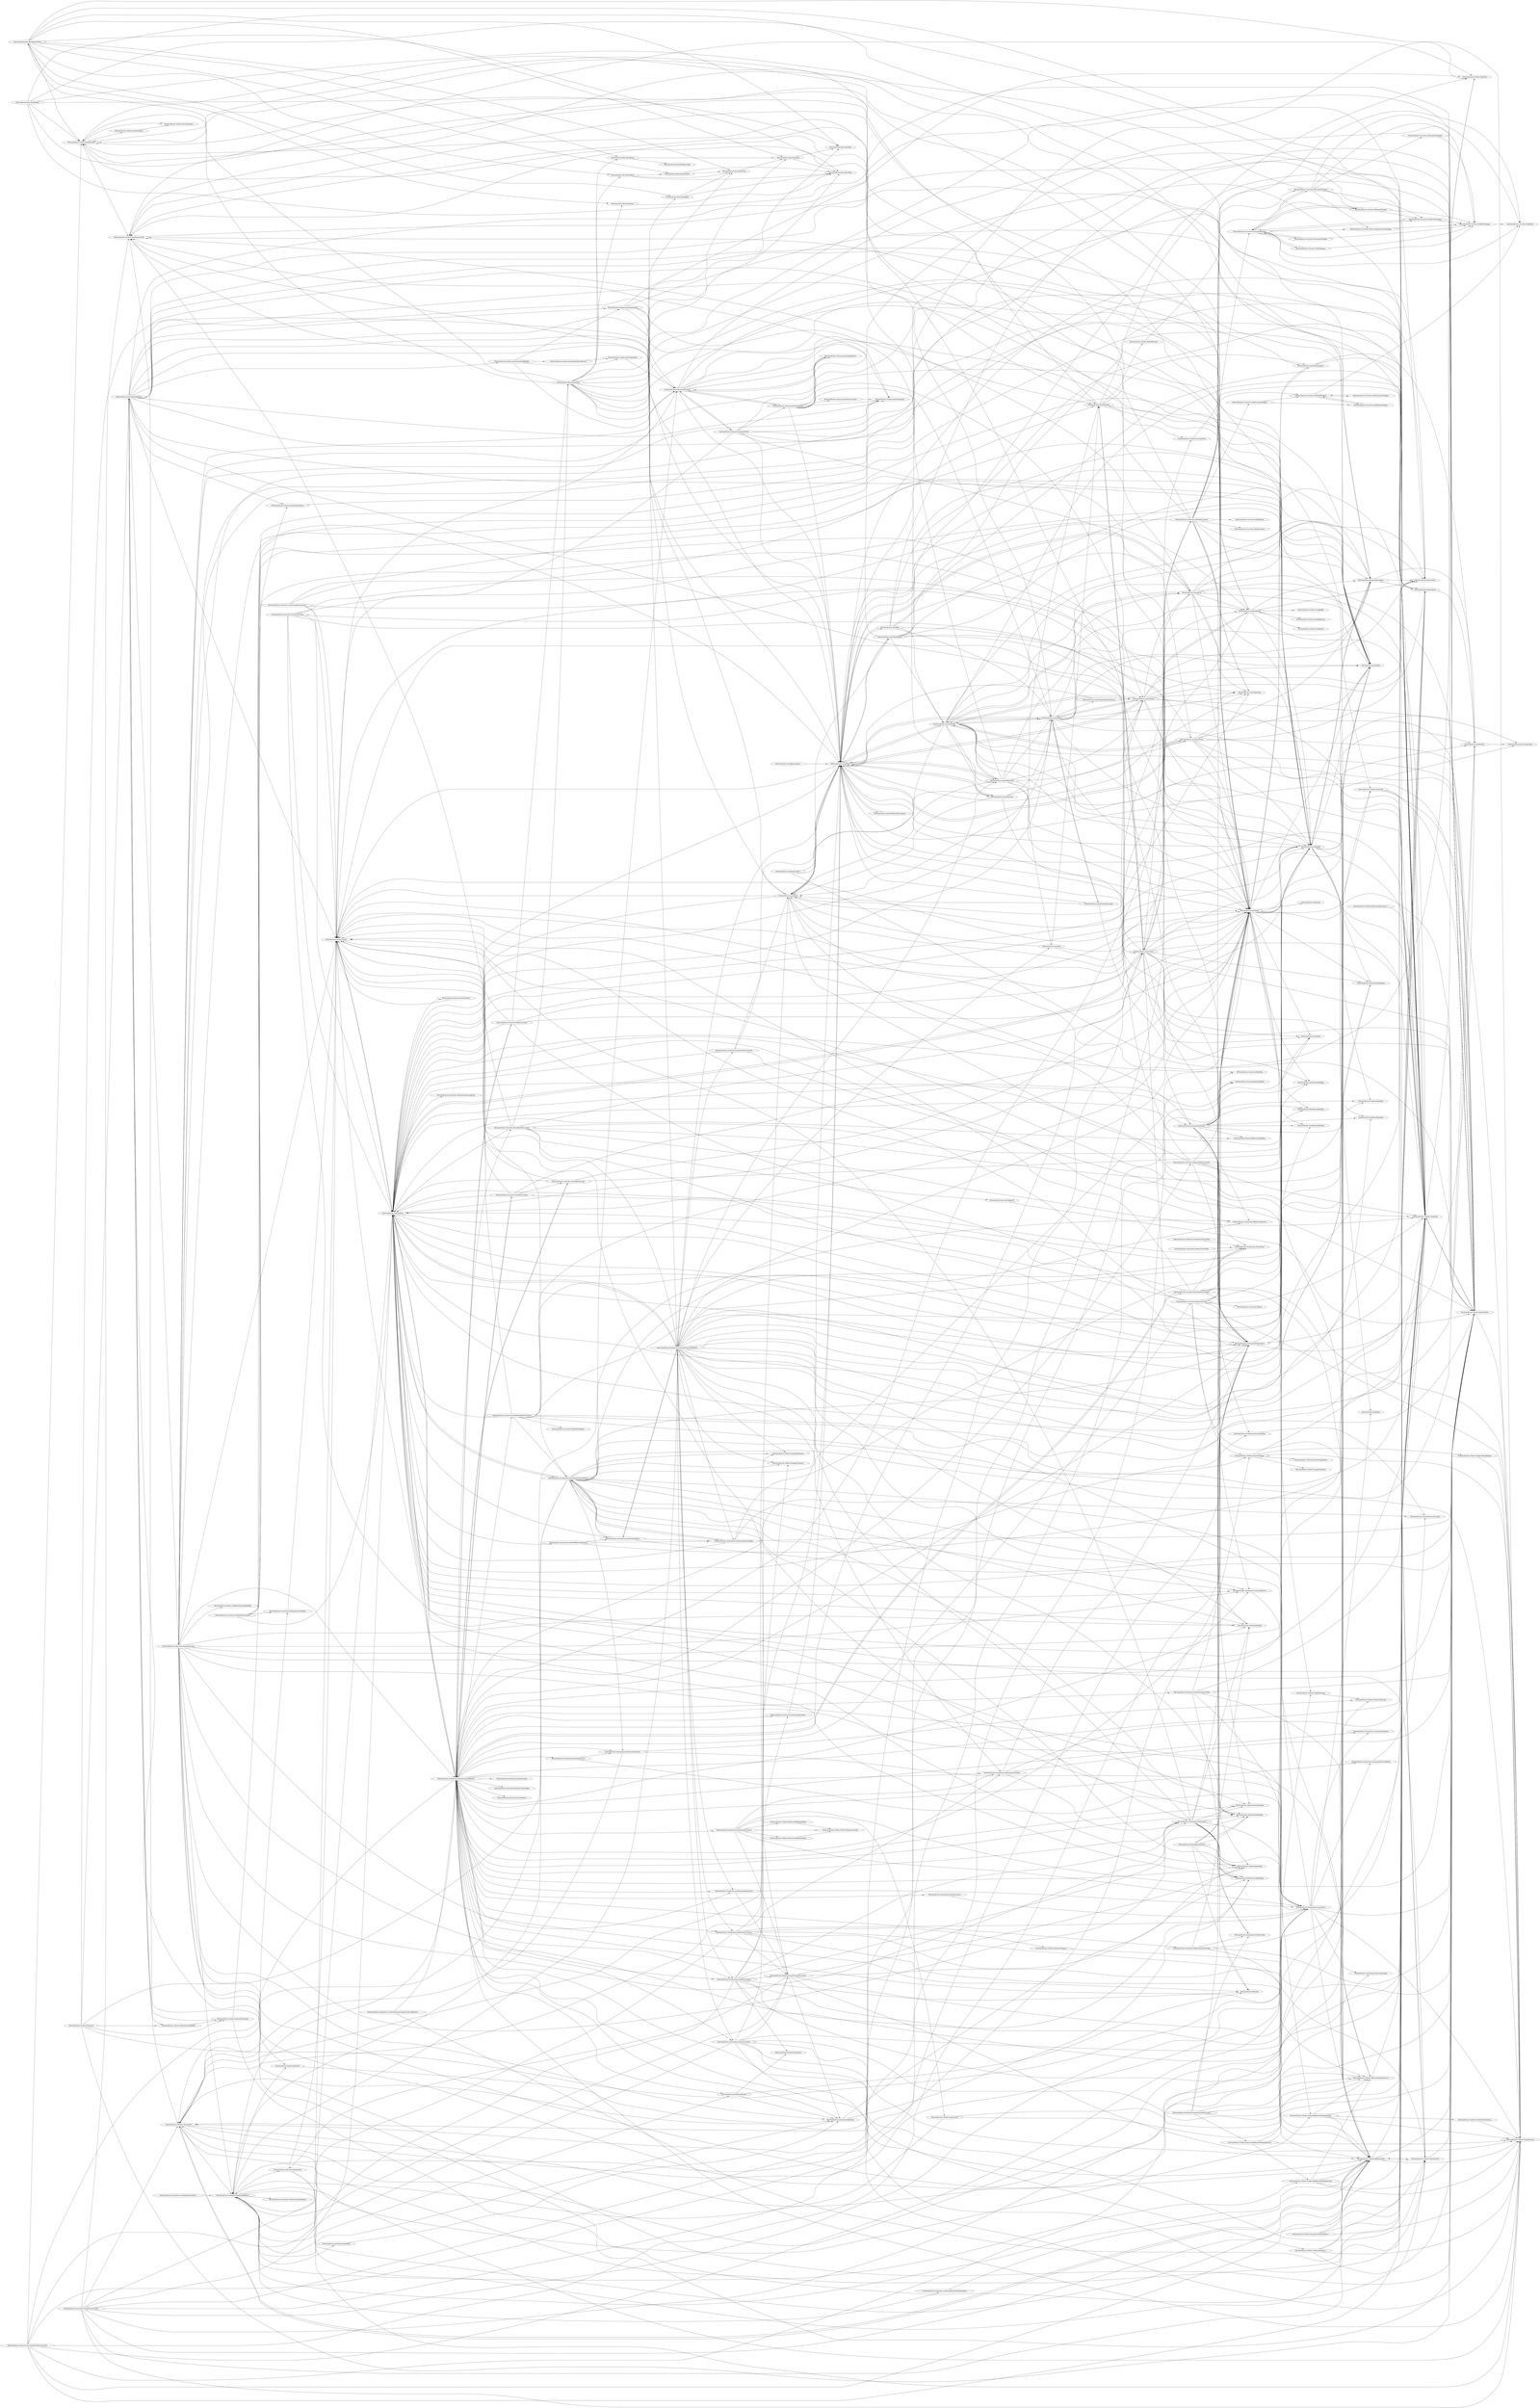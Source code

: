 digraph G {
    page="40,60"; 
    ratio=auto;
    rankdir=LR;
    fontsize=10;
   "Newtonsoft.Json.Bson.BsonArray" -> { rank=none; "Newtonsoft.Json.Bson.BsonToken" }
   "Newtonsoft.Json.Bson.BsonBinary" -> { rank=none; "Newtonsoft.Json.Bson.BsonBinaryType"; "Newtonsoft.Json.Bson.BsonValue" }
   "Newtonsoft.Json.Bson.BsonBinaryWriter" -> { rank=none; "Newtonsoft.Json.Bson.BsonArray"; "Newtonsoft.Json.Bson.BsonBinary"; "Newtonsoft.Json.Bson.BsonObject"; "Newtonsoft.Json.Bson.BsonProperty"; "Newtonsoft.Json.Bson.BsonRegex"; "Newtonsoft.Json.Bson.BsonString"; "Newtonsoft.Json.Bson.BsonToken"; "Newtonsoft.Json.Bson.BsonType"; "Newtonsoft.Json.Bson.BsonValue"; "Newtonsoft.Json.Utilities.DateTimeUtils"; "Newtonsoft.Json.Utilities.MathUtils"; "Newtonsoft.Json.Utilities.StringUtils" }
   "Newtonsoft.Json.Bson.BsonObject" -> { rank=none; "Newtonsoft.Json.Bson.BsonProperty"; "Newtonsoft.Json.Bson.BsonString"; "Newtonsoft.Json.Bson.BsonToken" }
   "Newtonsoft.Json.Bson.BsonObjectId" -> { rank=none; "Newtonsoft.Json.Utilities.ValidationUtils" }
   "Newtonsoft.Json.Bson.BsonProperty" -> { rank=none; "Newtonsoft.Json.Bson.BsonString"; "Newtonsoft.Json.Bson.BsonToken" }
   "Newtonsoft.Json.Bson.BsonReader" -> { rank=none; "Newtonsoft.Json.Bson.BsonType"; "Newtonsoft.Json.JsonReader"; "Newtonsoft.Json.JsonReaderException"; "Newtonsoft.Json.JsonToken"; "Newtonsoft.Json.Utilities.DateTimeUtils"; "Newtonsoft.Json.Utilities.StringUtils"; "Newtonsoft.Json.Utilities.ValidationUtils" }
   "Newtonsoft.Json.Bson.BsonRegex" -> { rank=none; "Newtonsoft.Json.Bson.BsonString"; "Newtonsoft.Json.Bson.BsonToken" }
   "Newtonsoft.Json.Bson.BsonString" -> { rank=none; "Newtonsoft.Json.Bson.BsonValue" }
   "Newtonsoft.Json.Bson.BsonValue" -> { rank=none; "Newtonsoft.Json.Bson.BsonToken"; "Newtonsoft.Json.Bson.BsonType" }
   "Newtonsoft.Json.Bson.BsonWriter" -> { rank=none; "Newtonsoft.Json.Bson.BsonArray"; "Newtonsoft.Json.Bson.BsonBinary"; "Newtonsoft.Json.Bson.BsonBinaryWriter"; "Newtonsoft.Json.Bson.BsonObject"; "Newtonsoft.Json.Bson.BsonRegex"; "Newtonsoft.Json.Bson.BsonString"; "Newtonsoft.Json.Bson.BsonToken"; "Newtonsoft.Json.Bson.BsonType"; "Newtonsoft.Json.Bson.BsonValue"; "Newtonsoft.Json.JsonWriter"; "Newtonsoft.Json.JsonWriterException"; "Newtonsoft.Json.Utilities.DateTimeUtils"; "Newtonsoft.Json.Utilities.StringUtils"; "Newtonsoft.Json.Utilities.ValidationUtils" }
   "Newtonsoft.Json.Converters.BinaryConverter" -> { rank=none; "Newtonsoft.Json.Converters.IBinary"; "Newtonsoft.Json.JsonConverter"; "Newtonsoft.Json.JsonReader"; "Newtonsoft.Json.JsonSerializationException"; "Newtonsoft.Json.JsonSerializer"; "Newtonsoft.Json.JsonToken"; "Newtonsoft.Json.JsonWriter"; "Newtonsoft.Json.Utilities.DynamicWrapper"; "Newtonsoft.Json.Utilities.ReflectionUtils"; "Newtonsoft.Json.Utilities.StringUtils"; "Newtonsoft.Json.Utilities.TypeExtensions" }
   "Newtonsoft.Json.Converters.BsonObjectIdConverter" -> { rank=none; "Newtonsoft.Json.Bson.BsonObjectId"; "Newtonsoft.Json.Bson.BsonWriter"; "Newtonsoft.Json.JsonConverter"; "Newtonsoft.Json.JsonReader"; "Newtonsoft.Json.JsonSerializationException"; "Newtonsoft.Json.JsonSerializer"; "Newtonsoft.Json.JsonToken"; "Newtonsoft.Json.JsonWriter"; "Newtonsoft.Json.Utilities.StringUtils" }
   "Newtonsoft.Json.Converters.CustomCreationConverter`1" -> { rank=none; "Newtonsoft.Json.JsonConverter"; "Newtonsoft.Json.JsonReader"; "Newtonsoft.Json.JsonSerializationException"; "Newtonsoft.Json.JsonSerializer"; "Newtonsoft.Json.JsonWriter" }
   "Newtonsoft.Json.Converters.DataSetConverter" -> { rank=none; "Newtonsoft.Json.Converters.DataTableConverter"; "Newtonsoft.Json.JsonConverter"; "Newtonsoft.Json.JsonReader"; "Newtonsoft.Json.JsonSerializer"; "Newtonsoft.Json.JsonWriter"; "Newtonsoft.Json.Serialization.DefaultContractResolver" }
   "Newtonsoft.Json.Converters.DataTableConverter" -> { rank=none; "Newtonsoft.Json.JsonConverter"; "Newtonsoft.Json.JsonReader"; "Newtonsoft.Json.JsonSerializer"; "Newtonsoft.Json.JsonWriter"; "Newtonsoft.Json.Serialization.DefaultContractResolver" }
   "Newtonsoft.Json.Converters.DateTimeConverterBase" -> { rank=none; "Newtonsoft.Json.JsonConverter" }
   "Newtonsoft.Json.Converters.EntityKeyMemberConverter" -> { rank=none; "Newtonsoft.Json.Converters.IEntityKeyMember"; "Newtonsoft.Json.JsonConverter"; "Newtonsoft.Json.JsonReader"; "Newtonsoft.Json.JsonSerializationException"; "Newtonsoft.Json.JsonSerializer"; "Newtonsoft.Json.JsonWriter"; "Newtonsoft.Json.Serialization.JsonSerializerInternalWriter"; "Newtonsoft.Json.Utilities.DynamicWrapper"; "Newtonsoft.Json.Utilities.StringUtils"; "Newtonsoft.Json.Utilities.TypeExtensions" }
   "Newtonsoft.Json.Converters.ExpandoObjectConverter" -> { rank=none; "Newtonsoft.Json.JsonConverter"; "Newtonsoft.Json.JsonReader"; "Newtonsoft.Json.JsonSerializationException"; "Newtonsoft.Json.JsonSerializer"; "Newtonsoft.Json.JsonToken"; "Newtonsoft.Json.JsonWriter"; "Newtonsoft.Json.Utilities.StringUtils" }
   "Newtonsoft.Json.Converters.IsoDateTimeConverter" -> { rank=none; "Newtonsoft.Json.Converters.DateTimeConverterBase"; "Newtonsoft.Json.JsonReader"; "Newtonsoft.Json.JsonSerializationException"; "Newtonsoft.Json.JsonSerializer"; "Newtonsoft.Json.JsonToken"; "Newtonsoft.Json.JsonWriter"; "Newtonsoft.Json.Utilities.ReflectionUtils"; "Newtonsoft.Json.Utilities.StringUtils" }
   "Newtonsoft.Json.Converters.JavaScriptDateTimeConverter" -> { rank=none; "Newtonsoft.Json.Converters.DateTimeConverterBase"; "Newtonsoft.Json.JsonReader"; "Newtonsoft.Json.JsonSerializationException"; "Newtonsoft.Json.JsonSerializer"; "Newtonsoft.Json.JsonToken"; "Newtonsoft.Json.JsonWriter"; "Newtonsoft.Json.Utilities.DateTimeUtils"; "Newtonsoft.Json.Utilities.ReflectionUtils"; "Newtonsoft.Json.Utilities.StringUtils" }
   "Newtonsoft.Json.Converters.KeyValuePairConverter" -> { rank=none; "Newtonsoft.Json.JsonConverter"; "Newtonsoft.Json.JsonReader"; "Newtonsoft.Json.JsonSerializationException"; "Newtonsoft.Json.JsonSerializer"; "Newtonsoft.Json.JsonWriter"; "Newtonsoft.Json.Serialization.DefaultContractResolver"; "Newtonsoft.Json.Utilities.ReflectionUtils"; "Newtonsoft.Json.Utilities.TypeExtensions" }
   "Newtonsoft.Json.Converters.RegexConverter" -> { rank=none; "Newtonsoft.Json.Bson.BsonWriter"; "Newtonsoft.Json.JsonConverter"; "Newtonsoft.Json.JsonReader"; "Newtonsoft.Json.JsonSerializationException"; "Newtonsoft.Json.JsonSerializer"; "Newtonsoft.Json.JsonWriter"; "Newtonsoft.Json.Serialization.DefaultContractResolver" }
   "Newtonsoft.Json.Converters.StringEnumConverter" -> { rank=none; "Newtonsoft.Json.JsonConverter"; "Newtonsoft.Json.JsonReader"; "Newtonsoft.Json.JsonSerializationException"; "Newtonsoft.Json.JsonSerializer"; "Newtonsoft.Json.JsonToken"; "Newtonsoft.Json.JsonWriter"; "Newtonsoft.Json.Utilities.ConvertUtils"; "Newtonsoft.Json.Utilities.MiscellaneousUtils"; "Newtonsoft.Json.Utilities.ReflectionUtils"; "Newtonsoft.Json.Utilities.StringUtils"; "Newtonsoft.Json.Utilities.TypeExtensions" }
   "Newtonsoft.Json.Converters.VersionConverter" -> { rank=none; "Newtonsoft.Json.JsonConverter"; "Newtonsoft.Json.JsonReader"; "Newtonsoft.Json.JsonSerializationException"; "Newtonsoft.Json.JsonSerializer"; "Newtonsoft.Json.JsonToken"; "Newtonsoft.Json.JsonWriter"; "Newtonsoft.Json.Utilities.StringUtils" }
   "Newtonsoft.Json.Converters.XAttributeWrapper" -> { rank=none; "Newtonsoft.Json.Converters.XContainerWrapper"; "Newtonsoft.Json.Converters.XObjectWrapper" }
   "Newtonsoft.Json.Converters.XCommentWrapper" -> { rank=none; "Newtonsoft.Json.Converters.XContainerWrapper"; "Newtonsoft.Json.Converters.XObjectWrapper" }
   "Newtonsoft.Json.Converters.XContainerWrapper" -> { rank=none; "Newtonsoft.Json.Converters.IXmlNode"; "Newtonsoft.Json.Converters.XAttributeWrapper"; "Newtonsoft.Json.Converters.XCommentWrapper"; "Newtonsoft.Json.Converters.XDocumentWrapper"; "Newtonsoft.Json.Converters.XElementWrapper"; "Newtonsoft.Json.Converters.XObjectWrapper"; "Newtonsoft.Json.Converters.XProcessingInstructionWrapper"; "Newtonsoft.Json.Converters.XTextWrapper" }
   "Newtonsoft.Json.Converters.XDeclarationWrapper" -> { rank=none; "Newtonsoft.Json.Converters.XObjectWrapper" }
   "Newtonsoft.Json.Converters.XDocumentWrapper" -> { rank=none; "Newtonsoft.Json.Converters.IXmlNode"; "Newtonsoft.Json.Converters.XAttributeWrapper"; "Newtonsoft.Json.Converters.XContainerWrapper"; "Newtonsoft.Json.Converters.XDeclarationWrapper"; "Newtonsoft.Json.Converters.XElementWrapper"; "Newtonsoft.Json.Converters.XObjectWrapper"; "Newtonsoft.Json.Converters.XProcessingInstructionWrapper"; "Newtonsoft.Json.Utilities.MiscellaneousUtils" }
   "Newtonsoft.Json.Converters.XElementWrapper" -> { rank=none; "Newtonsoft.Json.Converters.XAttributeWrapper"; "Newtonsoft.Json.Converters.XContainerWrapper"; "Newtonsoft.Json.Converters.XObjectWrapper" }
   "Newtonsoft.Json.Converters.XObjectWrapper" -> { rank=none; "Newtonsoft.Json.Converters.IXmlNode" }
   "Newtonsoft.Json.Converters.XProcessingInstructionWrapper" -> { rank=none; "Newtonsoft.Json.Converters.XObjectWrapper" }
   "Newtonsoft.Json.Converters.XTextWrapper" -> { rank=none; "Newtonsoft.Json.Converters.XContainerWrapper"; "Newtonsoft.Json.Converters.XObjectWrapper" }
   "Newtonsoft.Json.Converters.XmlDeclarationWrapper" -> { rank=none; "Newtonsoft.Json.Converters.XmlNodeWrapper" }
   "Newtonsoft.Json.Converters.XmlDocumentWrapper" -> { rank=none; "Newtonsoft.Json.Converters.XmlElementWrapper"; "Newtonsoft.Json.Converters.XmlNodeWrapper" }
   "Newtonsoft.Json.Converters.XmlElementWrapper" -> { rank=none; "Newtonsoft.Json.Converters.XmlNodeWrapper" }
   "Newtonsoft.Json.Converters.XmlNodeConverter" -> { rank=none; "Newtonsoft.Json.Converters.IXmlDocument"; "Newtonsoft.Json.Converters.IXmlElement"; "Newtonsoft.Json.Converters.IXmlNode"; "Newtonsoft.Json.Converters.XContainerWrapper"; "Newtonsoft.Json.Converters.XDocumentWrapper"; "Newtonsoft.Json.Converters.XElementWrapper"; "Newtonsoft.Json.Converters.XmlDocumentWrapper"; "Newtonsoft.Json.Converters.XmlNodeWrapper"; "Newtonsoft.Json.JsonConverter"; "Newtonsoft.Json.JsonReader"; "Newtonsoft.Json.JsonSerializationException"; "Newtonsoft.Json.JsonSerializer"; "Newtonsoft.Json.JsonToken"; "Newtonsoft.Json.JsonWriter"; "Newtonsoft.Json.Utilities.DateTimeUtils"; "Newtonsoft.Json.Utilities.MiscellaneousUtils"; "Newtonsoft.Json.Utilities.StringUtils" }
   "Newtonsoft.Json.Converters.XmlNodeWrapper" -> { rank=none; "Newtonsoft.Json.Converters.IXmlNode"; "Newtonsoft.Json.Converters.XmlDeclarationWrapper"; "Newtonsoft.Json.Converters.XmlElementWrapper" }
   "Newtonsoft.Json.JsonArrayAttribute" -> { rank=none; "Newtonsoft.Json.JsonContainerAttribute" }
   "Newtonsoft.Json.JsonContainerAttribute" -> { rank=none; "Newtonsoft.Json.ReferenceLoopHandling"; "Newtonsoft.Json.TypeNameHandling" }
   "Newtonsoft.Json.JsonConvert" -> { rank=none; "Newtonsoft.Json.Converters.XmlNodeConverter"; "Newtonsoft.Json.DateFormatHandling"; "Newtonsoft.Json.DateTimeZoneHandling"; "Newtonsoft.Json.Formatting"; "Newtonsoft.Json.JsonConverter"; "Newtonsoft.Json.JsonReader"; "Newtonsoft.Json.JsonSerializationException"; "Newtonsoft.Json.JsonSerializer"; "Newtonsoft.Json.JsonSerializerSettings"; "Newtonsoft.Json.JsonTextReader"; "Newtonsoft.Json.JsonTextWriter"; "Newtonsoft.Json.JsonWriter"; "Newtonsoft.Json.Linq.JToken"; "Newtonsoft.Json.Utilities.ConvertUtils"; "Newtonsoft.Json.Utilities.DateTimeUtils"; "Newtonsoft.Json.Utilities.JavaScriptUtils"; "Newtonsoft.Json.Utilities.ReflectionUtils"; "Newtonsoft.Json.Utilities.StringUtils"; "Newtonsoft.Json.Utilities.ValidationUtils" }
   "Newtonsoft.Json.JsonConverter" -> { rank=none; "Newtonsoft.Json.JsonReader"; "Newtonsoft.Json.JsonSerializer"; "Newtonsoft.Json.JsonWriter"; "Newtonsoft.Json.Schema.JsonSchema" }
   "Newtonsoft.Json.JsonConverterAttribute" -> { rank=none; "Newtonsoft.Json.JsonConverter"; "Newtonsoft.Json.JsonException"; "Newtonsoft.Json.Utilities.StringUtils" }
   "Newtonsoft.Json.JsonConverterCollection" -> { rank=none; "Newtonsoft.Json.JsonConverter" }
   "Newtonsoft.Json.JsonDictionaryAttribute" -> { rank=none; "Newtonsoft.Json.JsonContainerAttribute" }
   "Newtonsoft.Json.JsonException" -> { rank=none; "Newtonsoft.Json.JsonPosition" }
   "Newtonsoft.Json.JsonObjectAttribute" -> { rank=none; "Newtonsoft.Json.JsonContainerAttribute"; "Newtonsoft.Json.MemberSerialization"; "Newtonsoft.Json.Required" }
   "Newtonsoft.Json.JsonPosition" -> { rank=none; "Newtonsoft.Json.JsonContainerType" }
   "Newtonsoft.Json.JsonPropertyAttribute" -> { rank=none; "Newtonsoft.Json.DefaultValueHandling"; "Newtonsoft.Json.NullValueHandling"; "Newtonsoft.Json.ObjectCreationHandling"; "Newtonsoft.Json.ReferenceLoopHandling"; "Newtonsoft.Json.Required"; "Newtonsoft.Json.TypeNameHandling" }
   "Newtonsoft.Json.JsonReader" -> { rank=none; "Newtonsoft.Json.DateParseHandling"; "Newtonsoft.Json.DateTimeZoneHandling"; "Newtonsoft.Json.FloatParseHandling"; "Newtonsoft.Json.JsonContainerType"; "Newtonsoft.Json.JsonPosition"; "Newtonsoft.Json.JsonReaderException"; "Newtonsoft.Json.JsonToken"; "Newtonsoft.Json.ReadType"; "Newtonsoft.Json.Utilities.DateTimeUtils"; "Newtonsoft.Json.Utilities.StringUtils" }
   "Newtonsoft.Json.JsonReaderException" -> { rank=none; "Newtonsoft.Json.IJsonLineInfo"; "Newtonsoft.Json.JsonException"; "Newtonsoft.Json.JsonPosition"; "Newtonsoft.Json.JsonReader" }
   "Newtonsoft.Json.JsonSerializationException" -> { rank=none; "Newtonsoft.Json.IJsonLineInfo"; "Newtonsoft.Json.JsonException"; "Newtonsoft.Json.JsonPosition"; "Newtonsoft.Json.JsonReader" }
   "Newtonsoft.Json.JsonSerializer" -> { rank=none; "Newtonsoft.Json.ConstructorHandling"; "Newtonsoft.Json.DateFormatHandling"; "Newtonsoft.Json.DateParseHandling"; "Newtonsoft.Json.DateTimeZoneHandling"; "Newtonsoft.Json.DefaultValueHandling"; "Newtonsoft.Json.FloatFormatHandling"; "Newtonsoft.Json.FloatParseHandling"; "Newtonsoft.Json.Formatting"; "Newtonsoft.Json.JsonConvert"; "Newtonsoft.Json.JsonConverter"; "Newtonsoft.Json.JsonConverterCollection"; "Newtonsoft.Json.JsonReader"; "Newtonsoft.Json.JsonSerializerSettings"; "Newtonsoft.Json.JsonTextReader"; "Newtonsoft.Json.JsonTextWriter"; "Newtonsoft.Json.JsonWriter"; "Newtonsoft.Json.MissingMemberHandling"; "Newtonsoft.Json.NullValueHandling"; "Newtonsoft.Json.ObjectCreationHandling"; "Newtonsoft.Json.PreserveReferencesHandling"; "Newtonsoft.Json.ReferenceLoopHandling"; "Newtonsoft.Json.Serialization.DefaultContractResolver"; "Newtonsoft.Json.Serialization.DefaultReferenceResolver"; "Newtonsoft.Json.Serialization.DefaultSerializationBinder"; "Newtonsoft.Json.Serialization.ErrorEventArgs"; "Newtonsoft.Json.Serialization.IContractResolver"; "Newtonsoft.Json.Serialization.IReferenceResolver"; "Newtonsoft.Json.Serialization.ITraceWriter"; "Newtonsoft.Json.Serialization.JsonSerializerInternalReader"; "Newtonsoft.Json.Serialization.JsonSerializerInternalWriter"; "Newtonsoft.Json.StringEscapeHandling"; "Newtonsoft.Json.TypeNameHandling"; "Newtonsoft.Json.Utilities.CollectionUtils"; "Newtonsoft.Json.Utilities.ValidationUtils" }
   "Newtonsoft.Json.JsonSerializerSettings" -> { rank=none; "Newtonsoft.Json.ConstructorHandling"; "Newtonsoft.Json.DateFormatHandling"; "Newtonsoft.Json.DateParseHandling"; "Newtonsoft.Json.DateTimeZoneHandling"; "Newtonsoft.Json.DefaultValueHandling"; "Newtonsoft.Json.FloatFormatHandling"; "Newtonsoft.Json.FloatParseHandling"; "Newtonsoft.Json.Formatting"; "Newtonsoft.Json.JsonConverter"; "Newtonsoft.Json.MissingMemberHandling"; "Newtonsoft.Json.NullValueHandling"; "Newtonsoft.Json.ObjectCreationHandling"; "Newtonsoft.Json.PreserveReferencesHandling"; "Newtonsoft.Json.ReferenceLoopHandling"; "Newtonsoft.Json.Serialization.ErrorEventArgs"; "Newtonsoft.Json.Serialization.IContractResolver"; "Newtonsoft.Json.Serialization.IReferenceResolver"; "Newtonsoft.Json.Serialization.ITraceWriter"; "Newtonsoft.Json.StringEscapeHandling"; "Newtonsoft.Json.TypeNameHandling" }
   "Newtonsoft.Json.JsonTextReader" -> { rank=none; "Newtonsoft.Json.IJsonLineInfo"; "Newtonsoft.Json.JsonConvert"; "Newtonsoft.Json.JsonReader"; "Newtonsoft.Json.JsonReaderException"; "Newtonsoft.Json.Utilities.ConvertUtils"; "Newtonsoft.Json.Utilities.DateTimeUtils"; "Newtonsoft.Json.Utilities.ParseResult"; "Newtonsoft.Json.Utilities.StringBuffer"; "Newtonsoft.Json.Utilities.StringReference"; "Newtonsoft.Json.Utilities.StringUtils" }
   "Newtonsoft.Json.JsonTextWriter" -> { rank=none; "Newtonsoft.Json.JsonConvert"; "Newtonsoft.Json.JsonToken"; "Newtonsoft.Json.JsonWriter"; "Newtonsoft.Json.JsonWriterException"; "Newtonsoft.Json.Utilities.Base64Encoder"; "Newtonsoft.Json.Utilities.DateTimeUtils"; "Newtonsoft.Json.Utilities.JavaScriptUtils"; "Newtonsoft.Json.Utilities.MathUtils" }
   "Newtonsoft.Json.JsonValidatingReader" -> { rank=none; "Newtonsoft.Json.IJsonLineInfo"; "Newtonsoft.Json.JsonConvert"; "Newtonsoft.Json.JsonConverter"; "Newtonsoft.Json.JsonReader"; "Newtonsoft.Json.JsonReaderException"; "Newtonsoft.Json.JsonTextWriter"; "Newtonsoft.Json.JsonToken"; "Newtonsoft.Json.JsonWriter"; "Newtonsoft.Json.Linq.JToken"; "Newtonsoft.Json.Linq.JTokenType"; "Newtonsoft.Json.Linq.JTokenWriter"; "Newtonsoft.Json.Linq.JValue"; "Newtonsoft.Json.Schema.JsonSchema"; "Newtonsoft.Json.Schema.JsonSchemaException"; "Newtonsoft.Json.Schema.JsonSchemaGenerator"; "Newtonsoft.Json.Schema.JsonSchemaModel"; "Newtonsoft.Json.Schema.JsonSchemaModelBuilder"; "Newtonsoft.Json.Schema.JsonSchemaType"; "Newtonsoft.Json.Schema.ValidationEventArgs"; "Newtonsoft.Json.Schema.ValidationEventHandler"; "Newtonsoft.Json.Utilities.CollectionUtils"; "Newtonsoft.Json.Utilities.StringUtils"; "Newtonsoft.Json.Utilities.ValidationUtils" }
   "Newtonsoft.Json.JsonWriter" -> { rank=none; "Newtonsoft.Json.DateFormatHandling"; "Newtonsoft.Json.DateTimeZoneHandling"; "Newtonsoft.Json.FloatFormatHandling"; "Newtonsoft.Json.Formatting"; "Newtonsoft.Json.JsonContainerType"; "Newtonsoft.Json.JsonPosition"; "Newtonsoft.Json.JsonReader"; "Newtonsoft.Json.JsonToken"; "Newtonsoft.Json.JsonWriterException"; "Newtonsoft.Json.StringEscapeHandling"; "Newtonsoft.Json.Utilities.ConvertUtils"; "Newtonsoft.Json.Utilities.DateTimeUtils"; "Newtonsoft.Json.Utilities.EnumUtils"; "Newtonsoft.Json.Utilities.MiscellaneousUtils"; "Newtonsoft.Json.Utilities.StringUtils"; "Newtonsoft.Json.Utilities.TypeInformation"; "Newtonsoft.Json.Utilities.ValidationUtils"; "Newtonsoft.Json.WriteState" }
   "Newtonsoft.Json.JsonWriterException" -> { rank=none; "Newtonsoft.Json.JsonException"; "Newtonsoft.Json.JsonPosition"; "Newtonsoft.Json.JsonWriter" }
   "Newtonsoft.Json.Linq.Extensions" -> { rank=none; "Newtonsoft.Json.Linq.JObject"; "Newtonsoft.Json.Linq.JProperty"; "Newtonsoft.Json.Linq.JToken"; "Newtonsoft.Json.Linq.JValue"; "Newtonsoft.Json.Utilities.ValidationUtils" }
   "Newtonsoft.Json.Linq.IJEnumerable`1" -> { rank=none; "Newtonsoft.Json.Linq.JToken" }
   "Newtonsoft.Json.Linq.JArray" -> { rank=none; "Newtonsoft.Json.IJsonLineInfo"; "Newtonsoft.Json.JsonReader"; "Newtonsoft.Json.JsonReaderException"; "Newtonsoft.Json.JsonSerializer"; "Newtonsoft.Json.JsonTextReader"; "Newtonsoft.Json.JsonToken"; "Newtonsoft.Json.JsonWriter"; "Newtonsoft.Json.Linq.JContainer"; "Newtonsoft.Json.Linq.JToken"; "Newtonsoft.Json.Linq.JTokenType"; "Newtonsoft.Json.Utilities.MiscellaneousUtils"; "Newtonsoft.Json.Utilities.StringUtils"; "Newtonsoft.Json.Utilities.ValidationUtils" }
   "Newtonsoft.Json.Linq.JConstructor" -> { rank=none; "Newtonsoft.Json.IJsonLineInfo"; "Newtonsoft.Json.JsonReader"; "Newtonsoft.Json.JsonReaderException"; "Newtonsoft.Json.JsonToken"; "Newtonsoft.Json.JsonWriter"; "Newtonsoft.Json.Linq.JContainer"; "Newtonsoft.Json.Linq.JToken"; "Newtonsoft.Json.Linq.JTokenType"; "Newtonsoft.Json.Utilities.MiscellaneousUtils"; "Newtonsoft.Json.Utilities.StringUtils"; "Newtonsoft.Json.Utilities.ValidationUtils" }
   "Newtonsoft.Json.Linq.JContainer" -> { rank=none; "Newtonsoft.Json.IJsonLineInfo"; "Newtonsoft.Json.JsonException"; "Newtonsoft.Json.JsonReader"; "Newtonsoft.Json.JsonReaderException"; "Newtonsoft.Json.JsonToken"; "Newtonsoft.Json.JsonWriter"; "Newtonsoft.Json.Linq.Extensions"; "Newtonsoft.Json.Linq.JArray"; "Newtonsoft.Json.Linq.JConstructor"; "Newtonsoft.Json.Linq.JObject"; "Newtonsoft.Json.Linq.JProperty"; "Newtonsoft.Json.Linq.JToken"; "Newtonsoft.Json.Linq.JTokenWriter"; "Newtonsoft.Json.Linq.JValue"; "Newtonsoft.Json.Utilities.CollectionUtils"; "Newtonsoft.Json.Utilities.StringUtils"; "Newtonsoft.Json.Utilities.ValidationUtils" }
   "Newtonsoft.Json.Linq.JEnumerable`1" -> { rank=none; "Newtonsoft.Json.Linq.Extensions"; "Newtonsoft.Json.Linq.JToken"; "Newtonsoft.Json.Utilities.ValidationUtils" }
   "Newtonsoft.Json.Linq.JObject" -> { rank=none; "Newtonsoft.Json.IJsonLineInfo"; "Newtonsoft.Json.JsonReader"; "Newtonsoft.Json.JsonReaderException"; "Newtonsoft.Json.JsonSerializer"; "Newtonsoft.Json.JsonTextReader"; "Newtonsoft.Json.JsonToken"; "Newtonsoft.Json.JsonWriter"; "Newtonsoft.Json.Linq.JContainer"; "Newtonsoft.Json.Linq.JProperty"; "Newtonsoft.Json.Linq.JPropertyDescriptor"; "Newtonsoft.Json.Linq.JPropertyKeyedCollection"; "Newtonsoft.Json.Linq.JToken"; "Newtonsoft.Json.Linq.JTokenType"; "Newtonsoft.Json.Linq.JValue"; "Newtonsoft.Json.Utilities.MiscellaneousUtils"; "Newtonsoft.Json.Utilities.StringUtils"; "Newtonsoft.Json.Utilities.ValidationUtils" }
   "Newtonsoft.Json.Linq.JPath" -> { rank=none; "Newtonsoft.Json.JsonException"; "Newtonsoft.Json.Linq.JArray"; "Newtonsoft.Json.Linq.JConstructor"; "Newtonsoft.Json.Linq.JContainer"; "Newtonsoft.Json.Linq.JObject"; "Newtonsoft.Json.Linq.JToken"; "Newtonsoft.Json.Utilities.StringUtils"; "Newtonsoft.Json.Utilities.ValidationUtils" }
   "Newtonsoft.Json.Linq.JProperty" -> { rank=none; "Newtonsoft.Json.IJsonLineInfo"; "Newtonsoft.Json.JsonException"; "Newtonsoft.Json.JsonReader"; "Newtonsoft.Json.JsonReaderException"; "Newtonsoft.Json.JsonToken"; "Newtonsoft.Json.JsonWriter"; "Newtonsoft.Json.Linq.JArray"; "Newtonsoft.Json.Linq.JContainer"; "Newtonsoft.Json.Linq.JObject"; "Newtonsoft.Json.Linq.JToken"; "Newtonsoft.Json.Linq.JTokenType"; "Newtonsoft.Json.Linq.JValue"; "Newtonsoft.Json.Utilities.StringUtils"; "Newtonsoft.Json.Utilities.ValidationUtils" }
   "Newtonsoft.Json.Linq.JPropertyDescriptor" -> { rank=none; "Newtonsoft.Json.Linq.JObject"; "Newtonsoft.Json.Linq.JToken"; "Newtonsoft.Json.Linq.JValue"; "Newtonsoft.Json.Utilities.ValidationUtils" }
   "Newtonsoft.Json.Linq.JPropertyKeyedCollection" -> { rank=none; "Newtonsoft.Json.Linq.JProperty"; "Newtonsoft.Json.Linq.JToken" }
   "Newtonsoft.Json.Linq.JRaw" -> { rank=none; "Newtonsoft.Json.JsonReader"; "Newtonsoft.Json.JsonTextWriter"; "Newtonsoft.Json.JsonWriter"; "Newtonsoft.Json.Linq.JValue" }
   "Newtonsoft.Json.Linq.JToken" -> { rank=none; "Newtonsoft.Json.Formatting"; "Newtonsoft.Json.IJsonLineInfo"; "Newtonsoft.Json.JsonConverter"; "Newtonsoft.Json.JsonReader"; "Newtonsoft.Json.JsonReaderException"; "Newtonsoft.Json.JsonSerializer"; "Newtonsoft.Json.JsonTextReader"; "Newtonsoft.Json.JsonTextWriter"; "Newtonsoft.Json.JsonToken"; "Newtonsoft.Json.JsonWriter"; "Newtonsoft.Json.Linq.Extensions"; "Newtonsoft.Json.Linq.JArray"; "Newtonsoft.Json.Linq.JConstructor"; "Newtonsoft.Json.Linq.JContainer"; "Newtonsoft.Json.Linq.JObject"; "Newtonsoft.Json.Linq.JPath"; "Newtonsoft.Json.Linq.JProperty"; "Newtonsoft.Json.Linq.JTokenEqualityComparer"; "Newtonsoft.Json.Linq.JTokenReader"; "Newtonsoft.Json.Linq.JTokenType"; "Newtonsoft.Json.Linq.JTokenWriter"; "Newtonsoft.Json.Linq.JValue"; "Newtonsoft.Json.Utilities.ConvertUtils"; "Newtonsoft.Json.Utilities.StringUtils"; "Newtonsoft.Json.Utilities.ValidationUtils" }
   "Newtonsoft.Json.Linq.JTokenEqualityComparer" -> { rank=none; "Newtonsoft.Json.Linq.JToken" }
   "Newtonsoft.Json.Linq.JTokenReader" -> { rank=none; "Newtonsoft.Json.IJsonLineInfo"; "Newtonsoft.Json.JsonReader"; "Newtonsoft.Json.JsonToken"; "Newtonsoft.Json.Linq.JContainer"; "Newtonsoft.Json.Linq.JProperty"; "Newtonsoft.Json.Linq.JToken"; "Newtonsoft.Json.Linq.JTokenType"; "Newtonsoft.Json.Linq.JValue"; "Newtonsoft.Json.Utilities.MiscellaneousUtils"; "Newtonsoft.Json.Utilities.ValidationUtils" }
   "Newtonsoft.Json.Linq.JTokenWriter" -> { rank=none; "Newtonsoft.Json.JsonWriter"; "Newtonsoft.Json.Linq.JArray"; "Newtonsoft.Json.Linq.JConstructor"; "Newtonsoft.Json.Linq.JContainer"; "Newtonsoft.Json.Linq.JObject"; "Newtonsoft.Json.Linq.JProperty"; "Newtonsoft.Json.Linq.JRaw"; "Newtonsoft.Json.Linq.JToken"; "Newtonsoft.Json.Linq.JValue"; "Newtonsoft.Json.Utilities.DateTimeUtils"; "Newtonsoft.Json.Utilities.ValidationUtils" }
   "Newtonsoft.Json.Linq.JValue" -> { rank=none; "Newtonsoft.Json.JsonConverter"; "Newtonsoft.Json.JsonSerializer"; "Newtonsoft.Json.JsonWriter"; "Newtonsoft.Json.Linq.JToken"; "Newtonsoft.Json.Linq.JTokenType"; "Newtonsoft.Json.Utilities.ConvertUtils"; "Newtonsoft.Json.Utilities.MathUtils"; "Newtonsoft.Json.Utilities.MiscellaneousUtils"; "Newtonsoft.Json.Utilities.ReflectionUtils"; "Newtonsoft.Json.Utilities.StringUtils" }
   "Newtonsoft.Json.Schema.Extensions" -> { rank=none; "Newtonsoft.Json.JsonReader"; "Newtonsoft.Json.JsonValidatingReader"; "Newtonsoft.Json.Linq.JToken"; "Newtonsoft.Json.Schema.JsonSchema"; "Newtonsoft.Json.Schema.ValidationEventArgs"; "Newtonsoft.Json.Schema.ValidationEventHandler"; "Newtonsoft.Json.Utilities.ValidationUtils" }
   "Newtonsoft.Json.Schema.JsonSchema" -> { rank=none; "Newtonsoft.Json.JsonReader"; "Newtonsoft.Json.JsonTextReader"; "Newtonsoft.Json.JsonTextWriter"; "Newtonsoft.Json.JsonWriter"; "Newtonsoft.Json.Linq.JToken"; "Newtonsoft.Json.Schema.JsonSchemaBuilder"; "Newtonsoft.Json.Schema.JsonSchemaResolver"; "Newtonsoft.Json.Schema.JsonSchemaType"; "Newtonsoft.Json.Schema.JsonSchemaWriter"; "Newtonsoft.Json.Utilities.ValidationUtils" }
   "Newtonsoft.Json.Schema.JsonSchemaBuilder" -> { rank=none; "Newtonsoft.Json.JsonException"; "Newtonsoft.Json.Linq.JObject"; "Newtonsoft.Json.Linq.JProperty"; "Newtonsoft.Json.Linq.JToken"; "Newtonsoft.Json.Linq.JTokenType"; "Newtonsoft.Json.Schema.JsonSchema"; "Newtonsoft.Json.Schema.JsonSchemaConstants"; "Newtonsoft.Json.Schema.JsonSchemaResolver"; "Newtonsoft.Json.Schema.JsonSchemaType"; "Newtonsoft.Json.Utilities.StringUtils" }
   "Newtonsoft.Json.Schema.JsonSchemaConstants" -> { rank=none; "Newtonsoft.Json.Schema.JsonSchemaType" }
   "Newtonsoft.Json.Schema.JsonSchemaException" -> { rank=none; "Newtonsoft.Json.JsonException" }
   "Newtonsoft.Json.Schema.JsonSchemaGenerator" -> { rank=none; "Newtonsoft.Json.DefaultValueHandling"; "Newtonsoft.Json.JsonArrayAttribute"; "Newtonsoft.Json.JsonContainerAttribute"; "Newtonsoft.Json.JsonConverter"; "Newtonsoft.Json.JsonException"; "Newtonsoft.Json.Linq.JToken"; "Newtonsoft.Json.NullValueHandling"; "Newtonsoft.Json.Schema.JsonSchema"; "Newtonsoft.Json.Schema.JsonSchemaResolver"; "Newtonsoft.Json.Schema.JsonSchemaType"; "Newtonsoft.Json.Schema.UndefinedSchemaIdHandling"; "Newtonsoft.Json.Serialization.DefaultContractResolver"; "Newtonsoft.Json.Serialization.IContractResolver"; "Newtonsoft.Json.Serialization.JsonContract"; "Newtonsoft.Json.Serialization.JsonContractType"; "Newtonsoft.Json.Serialization.JsonISerializableContract"; "Newtonsoft.Json.Serialization.JsonObjectContract"; "Newtonsoft.Json.Serialization.JsonProperty"; "Newtonsoft.Json.Serialization.JsonTypeReflector"; "Newtonsoft.Json.Utilities.EnumUtils"; "Newtonsoft.Json.Utilities.ReflectionUtils"; "Newtonsoft.Json.Utilities.StringUtils"; "Newtonsoft.Json.Utilities.TypeExtensions"; "Newtonsoft.Json.Utilities.ValidationUtils" }
   "Newtonsoft.Json.Schema.JsonSchemaModel" -> { rank=none; "Newtonsoft.Json.Linq.JToken"; "Newtonsoft.Json.Schema.JsonSchema"; "Newtonsoft.Json.Schema.JsonSchemaType"; "Newtonsoft.Json.Utilities.CollectionUtils"; "Newtonsoft.Json.Utilities.MathUtils" }
   "Newtonsoft.Json.Schema.JsonSchemaModelBuilder" -> { rank=none; "Newtonsoft.Json.Schema.JsonSchema"; "Newtonsoft.Json.Schema.JsonSchemaModel"; "Newtonsoft.Json.Schema.JsonSchemaNode"; "Newtonsoft.Json.Schema.JsonSchemaNodeCollection" }
   "Newtonsoft.Json.Schema.JsonSchemaNode" -> { rank=none; "Newtonsoft.Json.Schema.JsonSchema" }
   "Newtonsoft.Json.Schema.JsonSchemaNodeCollection" -> { rank=none; "Newtonsoft.Json.Schema.JsonSchemaNode" }
   "Newtonsoft.Json.Schema.JsonSchemaResolver" -> { rank=none; "Newtonsoft.Json.Schema.JsonSchema" }
   "Newtonsoft.Json.Schema.JsonSchemaWriter" -> { rank=none; "Newtonsoft.Json.JsonConverter"; "Newtonsoft.Json.JsonWriter"; "Newtonsoft.Json.Linq.JToken"; "Newtonsoft.Json.Schema.JsonSchema"; "Newtonsoft.Json.Schema.JsonSchemaBuilder"; "Newtonsoft.Json.Schema.JsonSchemaResolver"; "Newtonsoft.Json.Schema.JsonSchemaType"; "Newtonsoft.Json.Utilities.EnumUtils"; "Newtonsoft.Json.Utilities.ValidationUtils" }
   "Newtonsoft.Json.Schema.ValidationEventArgs" -> { rank=none; "Newtonsoft.Json.Schema.JsonSchemaException"; "Newtonsoft.Json.Utilities.ValidationUtils" }
   "Newtonsoft.Json.Schema.ValidationEventHandler" -> { rank=none; "Newtonsoft.Json.Schema.ValidationEventArgs" }
   "Newtonsoft.Json.Serialization.CachedAttributeGetter`1" -> { rank=none; "Newtonsoft.Json.Serialization.JsonTypeReflector" }
   "Newtonsoft.Json.Serialization.CamelCasePropertyNamesContractResolver" -> { rank=none; "Newtonsoft.Json.Serialization.DefaultContractResolver"; "Newtonsoft.Json.Utilities.StringUtils" }
   "Newtonsoft.Json.Serialization.DefaultContractResolver" -> { rank=none; "Newtonsoft.Json.Converters.BinaryConverter"; "Newtonsoft.Json.Converters.BsonObjectIdConverter"; "Newtonsoft.Json.Converters.DataSetConverter"; "Newtonsoft.Json.Converters.DataTableConverter"; "Newtonsoft.Json.Converters.EntityKeyMemberConverter"; "Newtonsoft.Json.Converters.ExpandoObjectConverter"; "Newtonsoft.Json.Converters.KeyValuePairConverter"; "Newtonsoft.Json.Converters.RegexConverter"; "Newtonsoft.Json.Converters.XmlNodeConverter"; "Newtonsoft.Json.DefaultValueHandling"; "Newtonsoft.Json.JsonConstructorAttribute"; "Newtonsoft.Json.JsonContainerAttribute"; "Newtonsoft.Json.JsonConvert"; "Newtonsoft.Json.JsonConverter"; "Newtonsoft.Json.JsonException"; "Newtonsoft.Json.JsonExtensionDataAttribute"; "Newtonsoft.Json.JsonObjectAttribute"; "Newtonsoft.Json.JsonSerializationException"; "Newtonsoft.Json.JsonSerializer"; "Newtonsoft.Json.Linq.JToken"; "Newtonsoft.Json.NullValueHandling"; "Newtonsoft.Json.ObjectCreationHandling"; "Newtonsoft.Json.ReferenceLoopHandling"; "Newtonsoft.Json.Required"; "Newtonsoft.Json.Serialization.DynamicValueProvider"; "Newtonsoft.Json.Serialization.ExtensionDataSetter"; "Newtonsoft.Json.Serialization.IContractResolver"; "Newtonsoft.Json.Serialization.JsonArrayContract"; "Newtonsoft.Json.Serialization.JsonContract"; "Newtonsoft.Json.Serialization.JsonDictionaryContract"; "Newtonsoft.Json.Serialization.JsonDynamicContract"; "Newtonsoft.Json.Serialization.JsonISerializableContract"; "Newtonsoft.Json.Serialization.JsonLinqContract"; "Newtonsoft.Json.Serialization.JsonObjectContract"; "Newtonsoft.Json.Serialization.JsonPrimitiveContract"; "Newtonsoft.Json.Serialization.JsonProperty"; "Newtonsoft.Json.Serialization.JsonPropertyCollection"; "Newtonsoft.Json.Serialization.JsonStringContract"; "Newtonsoft.Json.Serialization.JsonTypeReflector"; "Newtonsoft.Json.Serialization.ReflectionValueProvider"; "Newtonsoft.Json.Serialization.ResolverContractKey"; "Newtonsoft.Json.Serialization.SerializationCallback"; "Newtonsoft.Json.Serialization.SerializationErrorCallback"; "Newtonsoft.Json.TypeNameHandling"; "Newtonsoft.Json.Utilities.CollectionUtils"; "Newtonsoft.Json.Utilities.ConvertUtils"; "Newtonsoft.Json.Utilities.ReflectionDelegateFactory"; "Newtonsoft.Json.Utilities.ReflectionUtils"; "Newtonsoft.Json.Utilities.StringUtils"; "Newtonsoft.Json.Utilities.TypeExtensions" }
   "Newtonsoft.Json.Serialization.DefaultReferenceResolver" -> { rank=none; "Newtonsoft.Json.JsonException"; "Newtonsoft.Json.Serialization.JsonSerializerInternalBase"; "Newtonsoft.Json.Serialization.JsonSerializerProxy" }
   "Newtonsoft.Json.Serialization.DiagnosticsTraceWriter" -> { rank=none; "Newtonsoft.Json.Serialization.ITraceWriter" }
   "Newtonsoft.Json.Serialization.DynamicValueProvider" -> { rank=none; "Newtonsoft.Json.JsonSerializationException"; "Newtonsoft.Json.Serialization.IValueProvider"; "Newtonsoft.Json.Utilities.DynamicReflectionDelegateFactory"; "Newtonsoft.Json.Utilities.ReflectionDelegateFactory"; "Newtonsoft.Json.Utilities.StringUtils"; "Newtonsoft.Json.Utilities.ValidationUtils" }
   "Newtonsoft.Json.Serialization.ErrorEventArgs" -> { rank=none; "Newtonsoft.Json.Serialization.ErrorContext" }
   "Newtonsoft.Json.Serialization.ExpressionValueProvider" -> { rank=none; "Newtonsoft.Json.JsonSerializationException"; "Newtonsoft.Json.Serialization.IValueProvider"; "Newtonsoft.Json.Utilities.ExpressionReflectionDelegateFactory"; "Newtonsoft.Json.Utilities.ReflectionDelegateFactory"; "Newtonsoft.Json.Utilities.StringUtils"; "Newtonsoft.Json.Utilities.ValidationUtils" }
   "Newtonsoft.Json.Serialization.ExtensionDataSetter" -> { rank=none; "Newtonsoft.Json.Linq.JToken" }
   "Newtonsoft.Json.Serialization.IContractResolver" -> { rank=none; "Newtonsoft.Json.Serialization.JsonContract" }
   "Newtonsoft.Json.Serialization.JsonArrayContract" -> { rank=none; "Newtonsoft.Json.Serialization.JsonContainerContract"; "Newtonsoft.Json.Serialization.JsonContract"; "Newtonsoft.Json.Serialization.JsonTypeReflector"; "Newtonsoft.Json.Utilities.CollectionUtils"; "Newtonsoft.Json.Utilities.CollectionWrapper`1"; "Newtonsoft.Json.Utilities.IWrappedCollection"; "Newtonsoft.Json.Utilities.ReflectionDelegateFactory"; "Newtonsoft.Json.Utilities.ReflectionUtils"; "Newtonsoft.Json.Utilities.TypeExtensions" }
   "Newtonsoft.Json.Serialization.JsonContainerContract" -> { rank=none; "Newtonsoft.Json.JsonContainerAttribute"; "Newtonsoft.Json.JsonConverter"; "Newtonsoft.Json.JsonConverterAttribute"; "Newtonsoft.Json.ReferenceLoopHandling"; "Newtonsoft.Json.Serialization.JsonContract"; "Newtonsoft.Json.Serialization.JsonTypeReflector"; "Newtonsoft.Json.TypeNameHandling"; "Newtonsoft.Json.Utilities.TypeExtensions" }
   "Newtonsoft.Json.Serialization.JsonContract" -> { rank=none; "Newtonsoft.Json.JsonConverter"; "Newtonsoft.Json.ReadType"; "Newtonsoft.Json.Serialization.JsonContractType"; "Newtonsoft.Json.Serialization.SerializationCallback"; "Newtonsoft.Json.Serialization.SerializationErrorCallback"; "Newtonsoft.Json.Utilities.ConvertUtils"; "Newtonsoft.Json.Utilities.ReflectionUtils"; "Newtonsoft.Json.Utilities.TypeExtensions"; "Newtonsoft.Json.Utilities.ValidationUtils" }
   "Newtonsoft.Json.Serialization.JsonDictionaryContract" -> { rank=none; "Newtonsoft.Json.Serialization.JsonContainerContract"; "Newtonsoft.Json.Serialization.JsonContract"; "Newtonsoft.Json.Serialization.JsonTypeReflector"; "Newtonsoft.Json.Utilities.CollectionUtils"; "Newtonsoft.Json.Utilities.DictionaryWrapper`2"; "Newtonsoft.Json.Utilities.IWrappedDictionary"; "Newtonsoft.Json.Utilities.ReflectionDelegateFactory"; "Newtonsoft.Json.Utilities.ReflectionUtils" }
   "Newtonsoft.Json.Serialization.JsonDynamicContract" -> { rank=none; "Newtonsoft.Json.Serialization.JsonContainerContract"; "Newtonsoft.Json.Serialization.JsonContract"; "Newtonsoft.Json.Serialization.JsonPropertyCollection"; "Newtonsoft.Json.Utilities.DynamicUtils"; "Newtonsoft.Json.Utilities.NoThrowExpressionVisitor"; "Newtonsoft.Json.Utilities.NoThrowGetBinderMember"; "Newtonsoft.Json.Utilities.NoThrowSetBinderMember"; "Newtonsoft.Json.Utilities.ValidationUtils" }
   "Newtonsoft.Json.Serialization.JsonFormatterConverter" -> { rank=none; "Newtonsoft.Json.JsonSerializer"; "Newtonsoft.Json.Linq.JToken"; "Newtonsoft.Json.Linq.JValue"; "Newtonsoft.Json.Utilities.ValidationUtils" }
   "Newtonsoft.Json.Serialization.JsonISerializableContract" -> { rank=none; "Newtonsoft.Json.Serialization.JsonContainerContract"; "Newtonsoft.Json.Serialization.JsonContract" }
   "Newtonsoft.Json.Serialization.JsonLinqContract" -> { rank=none; "Newtonsoft.Json.Serialization.JsonContract" }
   "Newtonsoft.Json.Serialization.JsonObjectContract" -> { rank=none; "Newtonsoft.Json.DefaultValueHandling"; "Newtonsoft.Json.JsonException"; "Newtonsoft.Json.MemberSerialization"; "Newtonsoft.Json.Required"; "Newtonsoft.Json.Serialization.ExtensionDataSetter"; "Newtonsoft.Json.Serialization.JsonContainerContract"; "Newtonsoft.Json.Serialization.JsonContract"; "Newtonsoft.Json.Serialization.JsonProperty"; "Newtonsoft.Json.Serialization.JsonPropertyCollection"; "Newtonsoft.Json.Serialization.JsonTypeReflector"; "Newtonsoft.Json.Utilities.StringUtils" }
   "Newtonsoft.Json.Serialization.JsonPrimitiveContract" -> { rank=none; "Newtonsoft.Json.Serialization.JsonContract"; "Newtonsoft.Json.Utilities.ConvertUtils"; "Newtonsoft.Json.Utilities.PrimitiveTypeCode" }
   "Newtonsoft.Json.Serialization.JsonProperty" -> { rank=none; "Newtonsoft.Json.DefaultValueHandling"; "Newtonsoft.Json.JsonConverter"; "Newtonsoft.Json.JsonWriter"; "Newtonsoft.Json.NullValueHandling"; "Newtonsoft.Json.ObjectCreationHandling"; "Newtonsoft.Json.ReferenceLoopHandling"; "Newtonsoft.Json.Required"; "Newtonsoft.Json.Serialization.IValueProvider"; "Newtonsoft.Json.Serialization.JsonContract"; "Newtonsoft.Json.TypeNameHandling"; "Newtonsoft.Json.Utilities.ReflectionUtils" }
   "Newtonsoft.Json.Serialization.JsonPropertyCollection" -> { rank=none; "Newtonsoft.Json.JsonSerializationException"; "Newtonsoft.Json.Serialization.JsonProperty"; "Newtonsoft.Json.Utilities.StringUtils"; "Newtonsoft.Json.Utilities.ValidationUtils" }
   "Newtonsoft.Json.Serialization.JsonSerializerInternalBase" -> { rank=none; "Newtonsoft.Json.JsonSerializer"; "Newtonsoft.Json.Serialization.ErrorContext"; "Newtonsoft.Json.Serialization.ITraceWriter"; "Newtonsoft.Json.Serialization.JsonSerializerInternalWriter"; "Newtonsoft.Json.Utilities.ValidationUtils" }
   "Newtonsoft.Json.Serialization.JsonSerializerInternalReader" -> { rank=none; "Newtonsoft.Json.DefaultValueHandling"; "Newtonsoft.Json.IJsonLineInfo"; "Newtonsoft.Json.JsonConverter"; "Newtonsoft.Json.JsonPosition"; "Newtonsoft.Json.JsonReader"; "Newtonsoft.Json.JsonSerializationException"; "Newtonsoft.Json.JsonSerializer"; "Newtonsoft.Json.JsonToken"; "Newtonsoft.Json.JsonWriter"; "Newtonsoft.Json.Linq.JRaw"; "Newtonsoft.Json.Linq.JToken"; "Newtonsoft.Json.Linq.JTokenWriter"; "Newtonsoft.Json.NullValueHandling"; "Newtonsoft.Json.Serialization.IContractResolver"; "Newtonsoft.Json.Serialization.IReferenceResolver"; "Newtonsoft.Json.Serialization.ITraceWriter"; "Newtonsoft.Json.Serialization.JsonArrayContract"; "Newtonsoft.Json.Serialization.JsonContract"; "Newtonsoft.Json.Serialization.JsonDictionaryContract"; "Newtonsoft.Json.Serialization.JsonFormatterConverter"; "Newtonsoft.Json.Serialization.JsonISerializableContract"; "Newtonsoft.Json.Serialization.JsonObjectContract"; "Newtonsoft.Json.Serialization.JsonProperty"; "Newtonsoft.Json.Serialization.JsonPropertyCollection"; "Newtonsoft.Json.Serialization.JsonSerializerInternalBase"; "Newtonsoft.Json.Serialization.JsonSerializerProxy"; "Newtonsoft.Json.Serialization.JsonTypeReflector"; "Newtonsoft.Json.Utilities.IWrappedCollection"; "Newtonsoft.Json.Utilities.IWrappedDictionary"; "Newtonsoft.Json.Utilities.MiscellaneousUtils"; "Newtonsoft.Json.Utilities.StringUtils"; "Newtonsoft.Json.Utilities.ValidationUtils" }
   "Newtonsoft.Json.Serialization.JsonSerializerInternalWriter" -> { rank=none; "Newtonsoft.Json.DefaultValueHandling"; "Newtonsoft.Json.JsonPosition"; "Newtonsoft.Json.JsonSerializationException"; "Newtonsoft.Json.JsonSerializer"; "Newtonsoft.Json.JsonWriter"; "Newtonsoft.Json.NullValueHandling"; "Newtonsoft.Json.Serialization.IContractResolver"; "Newtonsoft.Json.Serialization.IReferenceResolver"; "Newtonsoft.Json.Serialization.ITraceWriter"; "Newtonsoft.Json.Serialization.JsonContract"; "Newtonsoft.Json.Serialization.JsonPrimitiveContract"; "Newtonsoft.Json.Serialization.JsonProperty"; "Newtonsoft.Json.Serialization.JsonSerializerInternalBase"; "Newtonsoft.Json.Serialization.JsonSerializerProxy"; "Newtonsoft.Json.Serialization.JsonTypeReflector"; "Newtonsoft.Json.TypeNameHandling"; "Newtonsoft.Json.Utilities.ConvertUtils"; "Newtonsoft.Json.Utilities.IWrappedCollection"; "Newtonsoft.Json.Utilities.IWrappedDictionary"; "Newtonsoft.Json.Utilities.MiscellaneousUtils"; "Newtonsoft.Json.Utilities.ReflectionUtils"; "Newtonsoft.Json.Utilities.StringUtils" }
   "Newtonsoft.Json.Serialization.JsonSerializerProxy" -> { rank=none; "Newtonsoft.Json.JsonSerializer"; "Newtonsoft.Json.Serialization.JsonSerializerInternalBase"; "Newtonsoft.Json.Serialization.JsonSerializerInternalReader"; "Newtonsoft.Json.Serialization.JsonSerializerInternalWriter"; "Newtonsoft.Json.Utilities.ValidationUtils" }
   "Newtonsoft.Json.Serialization.JsonStringContract" -> { rank=none; "Newtonsoft.Json.Serialization.JsonContract"; "Newtonsoft.Json.Serialization.JsonPrimitiveContract" }
   "Newtonsoft.Json.Serialization.JsonTypeReflector" -> { rank=none; "Newtonsoft.Json.JsonArrayAttribute"; "Newtonsoft.Json.JsonContainerAttribute"; "Newtonsoft.Json.JsonConverterAttribute"; "Newtonsoft.Json.JsonDictionaryAttribute"; "Newtonsoft.Json.JsonObjectAttribute"; "Newtonsoft.Json.Serialization.IMetadataTypeAttribute"; "Newtonsoft.Json.Serialization.LateBoundMetadataTypeAttribute"; "Newtonsoft.Json.Utilities.DynamicReflectionDelegateFactory"; "Newtonsoft.Json.Utilities.DynamicWrapper"; "Newtonsoft.Json.Utilities.LateBoundReflectionDelegateFactory"; "Newtonsoft.Json.Utilities.ReflectionUtils"; "Newtonsoft.Json.Utilities.TypeExtensions" }
   "Newtonsoft.Json.Serialization.LateBoundMetadataTypeAttribute" -> { rank=none; "Newtonsoft.Json.Utilities.ReflectionUtils" }
   "Newtonsoft.Json.Serialization.MemoryTraceWriter" -> { rank=none; "Newtonsoft.Json.Serialization.ITraceWriter" }
   "Newtonsoft.Json.Serialization.ReflectionValueProvider" -> { rank=none; "Newtonsoft.Json.JsonSerializationException"; "Newtonsoft.Json.Serialization.IValueProvider"; "Newtonsoft.Json.Utilities.ReflectionUtils"; "Newtonsoft.Json.Utilities.StringUtils"; "Newtonsoft.Json.Utilities.ValidationUtils" }
   "Newtonsoft.Json.Serialization.SerializationErrorCallback" -> { rank=none; "Newtonsoft.Json.Serialization.ErrorContext" }
   "Newtonsoft.Json.Utilities.Base64Encoder" -> { rank=none; "Newtonsoft.Json.Utilities.ValidationUtils" }
   "Newtonsoft.Json.Utilities.BidirectionalDictionary`2" -> { rank=none; "Newtonsoft.Json.Utilities.StringUtils" }
   "Newtonsoft.Json.Utilities.CollectionUtils" -> { rank=none; "Newtonsoft.Json.Utilities.ReflectionUtils"; "Newtonsoft.Json.Utilities.ValidationUtils" }
   "Newtonsoft.Json.Utilities.CollectionWrapper`1" -> { rank=none; "Newtonsoft.Json.Utilities.ReflectionUtils"; "Newtonsoft.Json.Utilities.StringUtils"; "Newtonsoft.Json.Utilities.TypeExtensions"; "Newtonsoft.Json.Utilities.ValidationUtils" }
   "Newtonsoft.Json.Utilities.ConvertUtils" -> { rank=none; "Newtonsoft.Json.Serialization.JsonTypeReflector"; "Newtonsoft.Json.Utilities.PrimitiveTypeCode"; "Newtonsoft.Json.Utilities.ReflectionUtils"; "Newtonsoft.Json.Utilities.StringUtils"; "Newtonsoft.Json.Utilities.TypeExtensions"; "Newtonsoft.Json.Utilities.TypeInformation" }
   "Newtonsoft.Json.Utilities.DateTimeParser" -> { rank=none; "Newtonsoft.Json.Utilities.ParserTimeZone" }
   "Newtonsoft.Json.Utilities.DateTimeUtils" -> { rank=none; "Newtonsoft.Json.Utilities.DateTimeParser"; "Newtonsoft.Json.Utilities.MiscellaneousUtils"; "Newtonsoft.Json.Utilities.ParserTimeZone" }
   "Newtonsoft.Json.Utilities.DictionaryWrapper`2" -> { rank=none; "Newtonsoft.Json.Utilities.ValidationUtils" }
   "Newtonsoft.Json.Utilities.DynamicProxyMetaObject`1" -> { rank=none; "Newtonsoft.Json.Utilities.CollectionUtils"; "Newtonsoft.Json.Utilities.ReflectionUtils"; "Newtonsoft.Json.Utilities.TypeExtensions" }
   "Newtonsoft.Json.Utilities.DynamicReflectionDelegateFactory" -> { rank=none; "Newtonsoft.Json.Utilities.ILGeneratorExtensions"; "Newtonsoft.Json.Utilities.ReflectionDelegateFactory"; "Newtonsoft.Json.Utilities.ReflectionUtils"; "Newtonsoft.Json.Utilities.StringUtils"; "Newtonsoft.Json.Utilities.TypeExtensions" }
   "Newtonsoft.Json.Utilities.DynamicUtils" -> { rank=none; "Newtonsoft.Json.Serialization.JsonTypeReflector"; "Newtonsoft.Json.Utilities.ReflectionDelegateFactory"; "Newtonsoft.Json.Utilities.StringUtils" }
   "Newtonsoft.Json.Utilities.DynamicWrapper" -> { rank=none; "Newtonsoft.Json.Utilities.DynamicWrapperBase"; "Newtonsoft.Json.Utilities.StringUtils"; "Newtonsoft.Json.Utilities.TypeExtensions"; "Newtonsoft.Json.Utilities.WrapperDictionary"; "Newtonsoft.Json.Utilities.WrapperMethodBuilder" }
   "Newtonsoft.Json.Utilities.EnumUtils" -> { rank=none; "Newtonsoft.Json.Utilities.StringUtils"; "Newtonsoft.Json.Utilities.TypeExtensions"; "Newtonsoft.Json.Utilities.ValidationUtils" }
   "Newtonsoft.Json.Utilities.ExpressionReflectionDelegateFactory" -> { rank=none; "Newtonsoft.Json.Utilities.LateBoundReflectionDelegateFactory"; "Newtonsoft.Json.Utilities.ReflectionDelegateFactory"; "Newtonsoft.Json.Utilities.TypeExtensions"; "Newtonsoft.Json.Utilities.ValidationUtils" }
   "Newtonsoft.Json.Utilities.ILGeneratorExtensions" -> { rank=none; "Newtonsoft.Json.Utilities.TypeExtensions" }
   "Newtonsoft.Json.Utilities.JavaScriptUtils" -> { rank=none; "Newtonsoft.Json.Utilities.StringUtils" }
   "Newtonsoft.Json.Utilities.LateBoundReflectionDelegateFactory" -> { rank=none; "Newtonsoft.Json.Utilities.ReflectionDelegateFactory"; "Newtonsoft.Json.Utilities.ReflectionUtils"; "Newtonsoft.Json.Utilities.TypeExtensions"; "Newtonsoft.Json.Utilities.ValidationUtils" }
   "Newtonsoft.Json.Utilities.MiscellaneousUtils" -> { rank=none; "Newtonsoft.Json.Utilities.ConvertUtils"; "Newtonsoft.Json.Utilities.MathUtils"; "Newtonsoft.Json.Utilities.StringUtils" }
   "Newtonsoft.Json.Utilities.NoThrowGetBinderMember" -> { rank=none; "Newtonsoft.Json.Utilities.NoThrowExpressionVisitor" }
   "Newtonsoft.Json.Utilities.NoThrowSetBinderMember" -> { rank=none; "Newtonsoft.Json.Utilities.NoThrowExpressionVisitor" }
   "Newtonsoft.Json.Utilities.ReflectionDelegateFactory" -> { rank=none; "Newtonsoft.Json.Utilities.StringUtils" }
   "Newtonsoft.Json.Utilities.ReflectionUtils" -> { rank=none; "Newtonsoft.Json.Utilities.CollectionUtils"; "Newtonsoft.Json.Utilities.ConvertUtils"; "Newtonsoft.Json.Utilities.StringUtils"; "Newtonsoft.Json.Utilities.TypeExtensions"; "Newtonsoft.Json.Utilities.ValidationUtils" }
   "Newtonsoft.Json.Utilities.StringUtils" -> { rank=none; "Newtonsoft.Json.Utilities.MathUtils"; "Newtonsoft.Json.Utilities.ValidationUtils" }
   "Newtonsoft.Json.Utilities.TypeInformation" -> { rank=none; "Newtonsoft.Json.Utilities.PrimitiveTypeCode" }
   "Newtonsoft.Json.Utilities.ValidationUtils" -> { rank=none; "Newtonsoft.Json.Utilities.StringUtils"; "Newtonsoft.Json.Utilities.TypeExtensions" }
   "Newtonsoft.Json.Utilities.WrapperMethodBuilder" -> { rank=none; "Newtonsoft.Json.Utilities.TypeExtensions" }
   }
